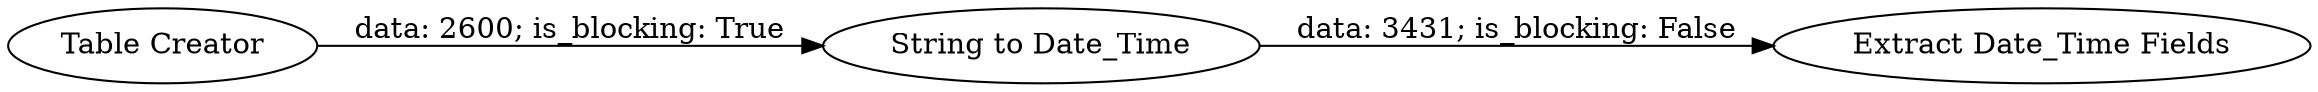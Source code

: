 digraph {
	"3748615947274183226_2" [label="String to Date_Time"]
	"3748615947274183226_1" [label="Table Creator"]
	"3748615947274183226_3" [label="Extract Date_Time Fields"]
	"3748615947274183226_2" -> "3748615947274183226_3" [label="data: 3431; is_blocking: False"]
	"3748615947274183226_1" -> "3748615947274183226_2" [label="data: 2600; is_blocking: True"]
	rankdir=LR
}
